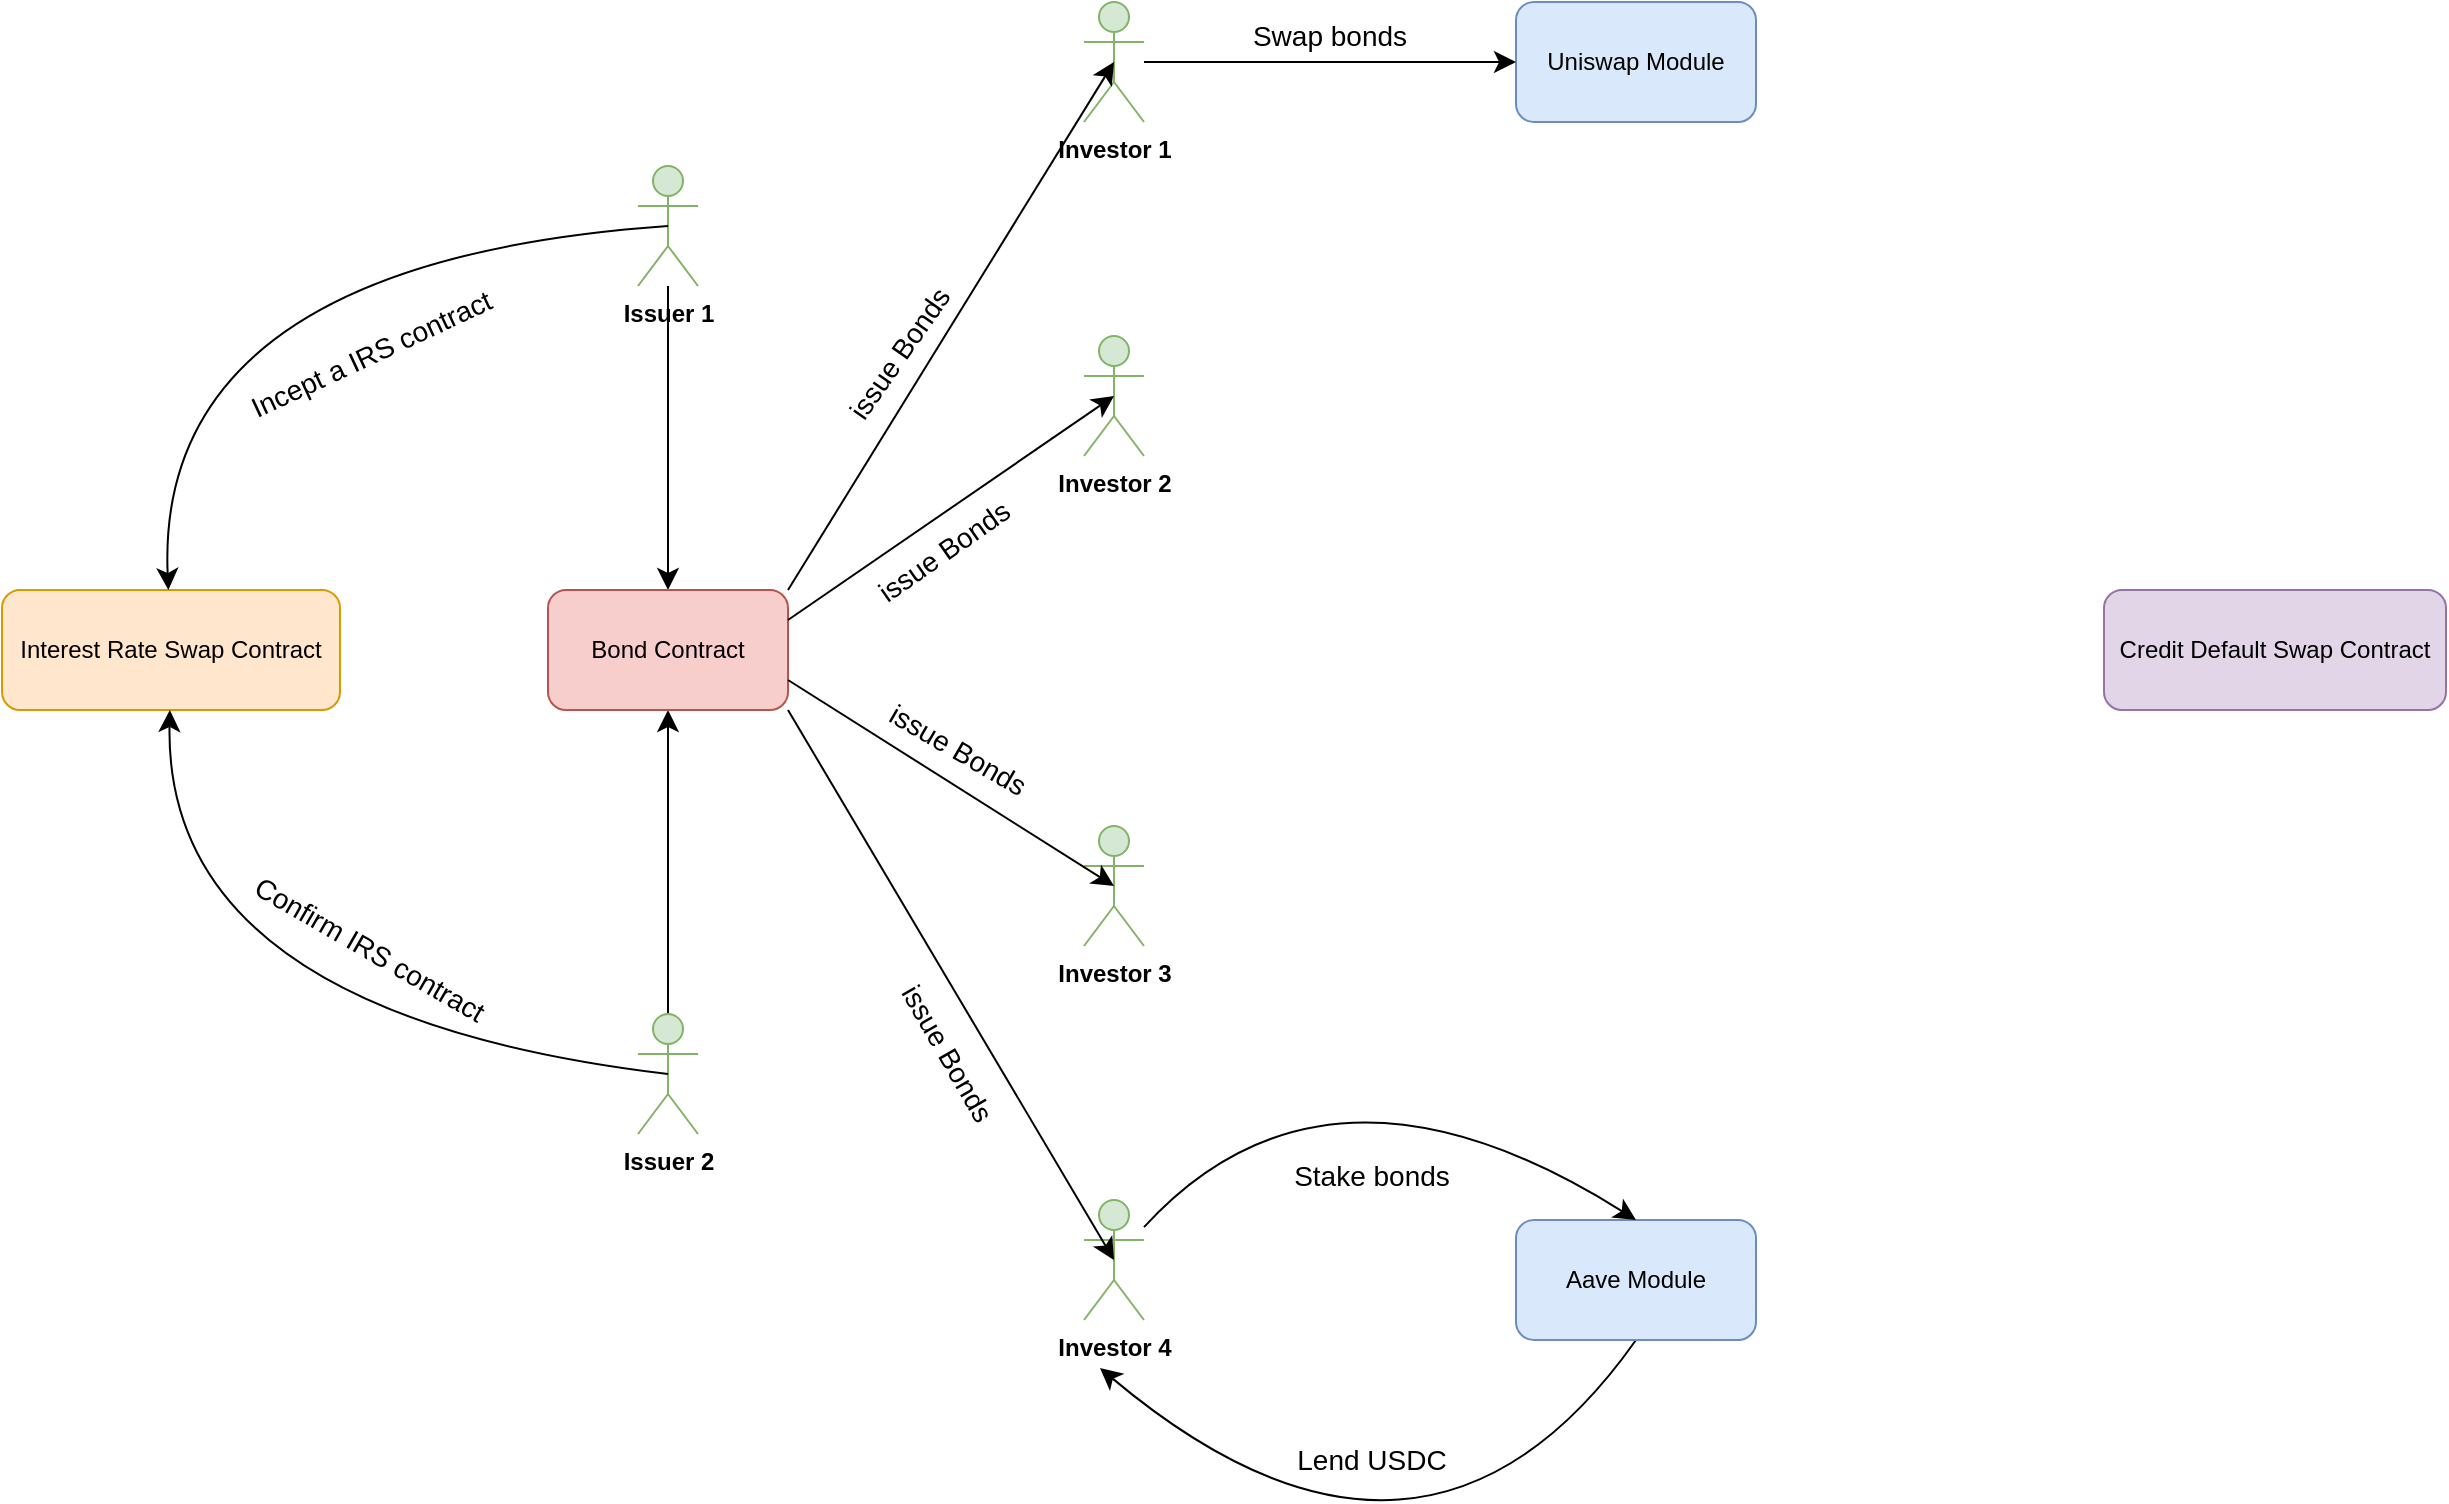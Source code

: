 <mxfile version="25.0.3">
  <diagram name="Page-1" id="mPtFx5clELZSQjHuAHDO">
    <mxGraphModel dx="2634" dy="2051" grid="0" gridSize="10" guides="1" tooltips="1" connect="1" arrows="1" fold="1" page="0" pageScale="1" pageWidth="1500" pageHeight="800" math="0" shadow="0">
      <root>
        <mxCell id="0" />
        <mxCell id="1" parent="0" />
        <mxCell id="zSTqkQONEQnt6rS8sQXK-40" style="edgeStyle=none;curved=1;rounded=0;orthogonalLoop=1;jettySize=auto;html=1;entryX=0.5;entryY=0;entryDx=0;entryDy=0;fontSize=12;startSize=8;endSize=8;" edge="1" parent="1" source="zSTqkQONEQnt6rS8sQXK-1" target="zSTqkQONEQnt6rS8sQXK-7">
          <mxGeometry relative="1" as="geometry" />
        </mxCell>
        <mxCell id="zSTqkQONEQnt6rS8sQXK-1" value="&lt;b&gt;Issuer 1&lt;/b&gt;" style="shape=umlActor;verticalLabelPosition=bottom;verticalAlign=top;html=1;outlineConnect=0;fillColor=#d5e8d4;strokeColor=#82b366;" vertex="1" parent="1">
          <mxGeometry x="-625" y="-1069" width="30" height="60" as="geometry" />
        </mxCell>
        <mxCell id="zSTqkQONEQnt6rS8sQXK-41" style="edgeStyle=none;curved=1;rounded=0;orthogonalLoop=1;jettySize=auto;html=1;entryX=0.5;entryY=1;entryDx=0;entryDy=0;fontSize=12;startSize=8;endSize=8;" edge="1" parent="1" source="zSTqkQONEQnt6rS8sQXK-2" target="zSTqkQONEQnt6rS8sQXK-7">
          <mxGeometry relative="1" as="geometry" />
        </mxCell>
        <mxCell id="zSTqkQONEQnt6rS8sQXK-2" value="&lt;b&gt;Issuer 2&lt;/b&gt;" style="shape=umlActor;verticalLabelPosition=bottom;verticalAlign=top;html=1;outlineConnect=0;fillColor=#d5e8d4;strokeColor=#82b366;" vertex="1" parent="1">
          <mxGeometry x="-625" y="-645" width="30" height="60" as="geometry" />
        </mxCell>
        <mxCell id="zSTqkQONEQnt6rS8sQXK-7" value="Bond Contract" style="rounded=1;whiteSpace=wrap;html=1;fillColor=#f8cecc;strokeColor=#b85450;" vertex="1" parent="1">
          <mxGeometry x="-670" y="-857" width="120" height="60" as="geometry" />
        </mxCell>
        <mxCell id="zSTqkQONEQnt6rS8sQXK-8" value="Interest Rate Swap Contract" style="rounded=1;whiteSpace=wrap;html=1;fillColor=#ffe6cc;strokeColor=#d79b00;" vertex="1" parent="1">
          <mxGeometry x="-943" y="-857" width="169" height="60" as="geometry" />
        </mxCell>
        <mxCell id="zSTqkQONEQnt6rS8sQXK-9" value="Credit Default Swap Contract" style="rounded=1;whiteSpace=wrap;html=1;fillColor=#e1d5e7;strokeColor=#9673a6;" vertex="1" parent="1">
          <mxGeometry x="108" y="-857" width="171" height="60" as="geometry" />
        </mxCell>
        <mxCell id="zSTqkQONEQnt6rS8sQXK-56" style="edgeStyle=none;curved=1;rounded=0;orthogonalLoop=1;jettySize=auto;html=1;fontSize=12;startSize=8;endSize=8;exitX=0.5;exitY=1;exitDx=0;exitDy=0;" edge="1" parent="1" source="zSTqkQONEQnt6rS8sQXK-10">
          <mxGeometry relative="1" as="geometry">
            <mxPoint x="-394" y="-468" as="targetPoint" />
            <Array as="points">
              <mxPoint x="-232" y="-332" />
            </Array>
          </mxGeometry>
        </mxCell>
        <mxCell id="zSTqkQONEQnt6rS8sQXK-10" value="Aave Module" style="rounded=1;whiteSpace=wrap;html=1;fillColor=#dae8fc;strokeColor=#6c8ebf;" vertex="1" parent="1">
          <mxGeometry x="-186" y="-542" width="120" height="60" as="geometry" />
        </mxCell>
        <mxCell id="zSTqkQONEQnt6rS8sQXK-11" value="Uniswap Module" style="rounded=1;whiteSpace=wrap;html=1;fillColor=#dae8fc;strokeColor=#6c8ebf;" vertex="1" parent="1">
          <mxGeometry x="-186" y="-1151" width="120" height="60" as="geometry" />
        </mxCell>
        <mxCell id="zSTqkQONEQnt6rS8sQXK-51" style="edgeStyle=none;curved=1;rounded=0;orthogonalLoop=1;jettySize=auto;html=1;entryX=0;entryY=0.5;entryDx=0;entryDy=0;fontSize=12;startSize=8;endSize=8;" edge="1" parent="1" source="zSTqkQONEQnt6rS8sQXK-16" target="zSTqkQONEQnt6rS8sQXK-11">
          <mxGeometry relative="1" as="geometry" />
        </mxCell>
        <mxCell id="zSTqkQONEQnt6rS8sQXK-16" value="&lt;b&gt;Investor 1&lt;/b&gt;" style="shape=umlActor;verticalLabelPosition=bottom;verticalAlign=top;html=1;outlineConnect=0;fillColor=#d5e8d4;strokeColor=#82b366;" vertex="1" parent="1">
          <mxGeometry x="-402" y="-1151" width="30" height="60" as="geometry" />
        </mxCell>
        <mxCell id="zSTqkQONEQnt6rS8sQXK-17" value="&lt;b&gt;Investor 2&lt;/b&gt;" style="shape=umlActor;verticalLabelPosition=bottom;verticalAlign=top;html=1;outlineConnect=0;fillColor=#d5e8d4;strokeColor=#82b366;" vertex="1" parent="1">
          <mxGeometry x="-402" y="-984" width="30" height="60" as="geometry" />
        </mxCell>
        <mxCell id="zSTqkQONEQnt6rS8sQXK-23" value="&lt;b&gt;Investor 3&lt;/b&gt;" style="shape=umlActor;verticalLabelPosition=bottom;verticalAlign=top;html=1;outlineConnect=0;fillColor=#d5e8d4;strokeColor=#82b366;" vertex="1" parent="1">
          <mxGeometry x="-402" y="-739" width="30" height="60" as="geometry" />
        </mxCell>
        <mxCell id="zSTqkQONEQnt6rS8sQXK-53" style="edgeStyle=none;curved=1;rounded=0;orthogonalLoop=1;jettySize=auto;html=1;entryX=0.5;entryY=0;entryDx=0;entryDy=0;fontSize=12;startSize=8;endSize=8;" edge="1" parent="1" source="zSTqkQONEQnt6rS8sQXK-25" target="zSTqkQONEQnt6rS8sQXK-10">
          <mxGeometry relative="1" as="geometry">
            <Array as="points">
              <mxPoint x="-280" y="-639" />
            </Array>
          </mxGeometry>
        </mxCell>
        <mxCell id="zSTqkQONEQnt6rS8sQXK-25" value="&lt;b&gt;Investor 4&lt;/b&gt;" style="shape=umlActor;verticalLabelPosition=bottom;verticalAlign=top;html=1;outlineConnect=0;fillColor=#d5e8d4;strokeColor=#82b366;" vertex="1" parent="1">
          <mxGeometry x="-402" y="-552" width="30" height="60" as="geometry" />
        </mxCell>
        <mxCell id="zSTqkQONEQnt6rS8sQXK-30" style="edgeStyle=none;curved=1;rounded=0;orthogonalLoop=1;jettySize=auto;html=1;fontSize=12;startSize=8;endSize=8;exitX=0.5;exitY=0.5;exitDx=0;exitDy=0;exitPerimeter=0;" edge="1" parent="1" source="zSTqkQONEQnt6rS8sQXK-1" target="zSTqkQONEQnt6rS8sQXK-8">
          <mxGeometry relative="1" as="geometry">
            <Array as="points">
              <mxPoint x="-867" y="-1021" />
            </Array>
          </mxGeometry>
        </mxCell>
        <mxCell id="zSTqkQONEQnt6rS8sQXK-31" style="edgeStyle=none;curved=1;rounded=0;orthogonalLoop=1;jettySize=auto;html=1;fontSize=12;startSize=8;endSize=8;exitX=0.5;exitY=0.5;exitDx=0;exitDy=0;exitPerimeter=0;" edge="1" parent="1" source="zSTqkQONEQnt6rS8sQXK-2" target="zSTqkQONEQnt6rS8sQXK-8">
          <mxGeometry relative="1" as="geometry">
            <Array as="points">
              <mxPoint x="-862" y="-645" />
            </Array>
          </mxGeometry>
        </mxCell>
        <mxCell id="zSTqkQONEQnt6rS8sQXK-32" value="&lt;font style=&quot;font-size: 14px;&quot;&gt;Incept a IRS contract&lt;/font&gt;" style="text;html=1;align=center;verticalAlign=middle;whiteSpace=wrap;rounded=0;fontSize=16;rotation=-25;" vertex="1" parent="1">
          <mxGeometry x="-834.62" y="-990.53" width="152.5" height="30" as="geometry" />
        </mxCell>
        <mxCell id="zSTqkQONEQnt6rS8sQXK-33" value="&lt;font style=&quot;font-size: 14px;&quot;&gt;Confirm IRS contract&lt;/font&gt;" style="text;html=1;align=center;verticalAlign=middle;whiteSpace=wrap;rounded=0;fontSize=16;rotation=30;" vertex="1" parent="1">
          <mxGeometry x="-836.87" y="-693" width="157" height="30" as="geometry" />
        </mxCell>
        <mxCell id="zSTqkQONEQnt6rS8sQXK-42" style="edgeStyle=none;curved=1;rounded=0;orthogonalLoop=1;jettySize=auto;html=1;exitX=1;exitY=0;exitDx=0;exitDy=0;entryX=0.5;entryY=0.5;entryDx=0;entryDy=0;entryPerimeter=0;fontSize=12;startSize=8;endSize=8;" edge="1" parent="1" source="zSTqkQONEQnt6rS8sQXK-7" target="zSTqkQONEQnt6rS8sQXK-16">
          <mxGeometry relative="1" as="geometry" />
        </mxCell>
        <mxCell id="zSTqkQONEQnt6rS8sQXK-43" style="edgeStyle=none;curved=1;rounded=0;orthogonalLoop=1;jettySize=auto;html=1;exitX=1;exitY=0.25;exitDx=0;exitDy=0;entryX=0.5;entryY=0.5;entryDx=0;entryDy=0;entryPerimeter=0;fontSize=12;startSize=8;endSize=8;" edge="1" parent="1" source="zSTqkQONEQnt6rS8sQXK-7" target="zSTqkQONEQnt6rS8sQXK-17">
          <mxGeometry relative="1" as="geometry" />
        </mxCell>
        <mxCell id="zSTqkQONEQnt6rS8sQXK-44" style="edgeStyle=none;curved=1;rounded=0;orthogonalLoop=1;jettySize=auto;html=1;exitX=1;exitY=1;exitDx=0;exitDy=0;entryX=0.5;entryY=0.5;entryDx=0;entryDy=0;entryPerimeter=0;fontSize=12;startSize=8;endSize=8;" edge="1" parent="1" source="zSTqkQONEQnt6rS8sQXK-7" target="zSTqkQONEQnt6rS8sQXK-25">
          <mxGeometry relative="1" as="geometry" />
        </mxCell>
        <mxCell id="zSTqkQONEQnt6rS8sQXK-45" style="edgeStyle=none;curved=1;rounded=0;orthogonalLoop=1;jettySize=auto;html=1;exitX=1;exitY=0.75;exitDx=0;exitDy=0;entryX=0.5;entryY=0.5;entryDx=0;entryDy=0;entryPerimeter=0;fontSize=12;startSize=8;endSize=8;" edge="1" parent="1" source="zSTqkQONEQnt6rS8sQXK-7" target="zSTqkQONEQnt6rS8sQXK-23">
          <mxGeometry relative="1" as="geometry" />
        </mxCell>
        <mxCell id="zSTqkQONEQnt6rS8sQXK-47" value="&lt;font style=&quot;font-size: 14px;&quot;&gt;issue Bonds&lt;/font&gt;" style="text;html=1;align=center;verticalAlign=middle;whiteSpace=wrap;rounded=0;fontSize=16;rotation=-55;" vertex="1" parent="1">
          <mxGeometry x="-537" y="-987.76" width="84.65" height="24.47" as="geometry" />
        </mxCell>
        <mxCell id="zSTqkQONEQnt6rS8sQXK-48" value="&lt;font style=&quot;font-size: 14px;&quot;&gt;issue Bonds&lt;/font&gt;" style="text;html=1;align=center;verticalAlign=middle;whiteSpace=wrap;rounded=0;fontSize=16;rotation=-35;" vertex="1" parent="1">
          <mxGeometry x="-515" y="-889.4" width="84.65" height="24.47" as="geometry" />
        </mxCell>
        <mxCell id="zSTqkQONEQnt6rS8sQXK-49" value="&lt;font style=&quot;font-size: 14px;&quot;&gt;issue Bonds&lt;/font&gt;" style="text;html=1;align=center;verticalAlign=middle;whiteSpace=wrap;rounded=0;fontSize=16;rotation=30;" vertex="1" parent="1">
          <mxGeometry x="-507" y="-790" width="84.65" height="24.47" as="geometry" />
        </mxCell>
        <mxCell id="zSTqkQONEQnt6rS8sQXK-50" value="&lt;font style=&quot;font-size: 14px;&quot;&gt;issue Bonds&lt;/font&gt;" style="text;html=1;align=center;verticalAlign=middle;whiteSpace=wrap;rounded=0;fontSize=16;rotation=60;" vertex="1" parent="1">
          <mxGeometry x="-512" y="-638" width="84.65" height="24.47" as="geometry" />
        </mxCell>
        <mxCell id="zSTqkQONEQnt6rS8sQXK-52" value="&lt;font style=&quot;font-size: 14px;&quot;&gt;Swap bonds&lt;/font&gt;" style="text;html=1;align=center;verticalAlign=middle;whiteSpace=wrap;rounded=0;fontSize=16;" vertex="1" parent="1">
          <mxGeometry x="-322" y="-1147" width="86" height="23" as="geometry" />
        </mxCell>
        <mxCell id="zSTqkQONEQnt6rS8sQXK-57" value="&lt;font style=&quot;font-size: 14px;&quot;&gt;Stake bonds&lt;/font&gt;" style="text;html=1;align=center;verticalAlign=middle;whiteSpace=wrap;rounded=0;fontSize=16;" vertex="1" parent="1">
          <mxGeometry x="-301" y="-577" width="86" height="23" as="geometry" />
        </mxCell>
        <mxCell id="zSTqkQONEQnt6rS8sQXK-58" value="&lt;span style=&quot;font-size: 14px;&quot;&gt;Lend USDC&lt;/span&gt;" style="text;html=1;align=center;verticalAlign=middle;whiteSpace=wrap;rounded=0;fontSize=16;" vertex="1" parent="1">
          <mxGeometry x="-301" y="-435" width="86" height="23" as="geometry" />
        </mxCell>
      </root>
    </mxGraphModel>
  </diagram>
</mxfile>
